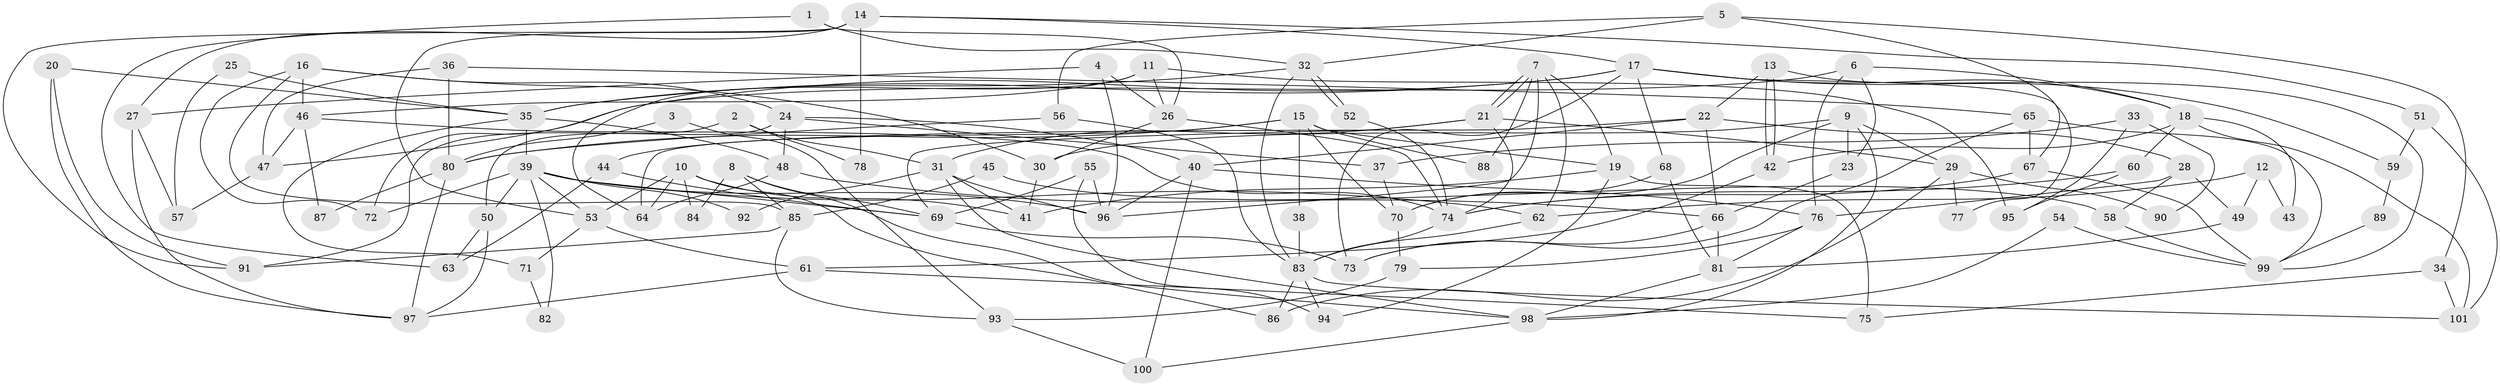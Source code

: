 // Generated by graph-tools (version 1.1) at 2025/11/02/27/25 16:11:17]
// undirected, 101 vertices, 202 edges
graph export_dot {
graph [start="1"]
  node [color=gray90,style=filled];
  1;
  2;
  3;
  4;
  5;
  6;
  7;
  8;
  9;
  10;
  11;
  12;
  13;
  14;
  15;
  16;
  17;
  18;
  19;
  20;
  21;
  22;
  23;
  24;
  25;
  26;
  27;
  28;
  29;
  30;
  31;
  32;
  33;
  34;
  35;
  36;
  37;
  38;
  39;
  40;
  41;
  42;
  43;
  44;
  45;
  46;
  47;
  48;
  49;
  50;
  51;
  52;
  53;
  54;
  55;
  56;
  57;
  58;
  59;
  60;
  61;
  62;
  63;
  64;
  65;
  66;
  67;
  68;
  69;
  70;
  71;
  72;
  73;
  74;
  75;
  76;
  77;
  78;
  79;
  80;
  81;
  82;
  83;
  84;
  85;
  86;
  87;
  88;
  89;
  90;
  91;
  92;
  93;
  94;
  95;
  96;
  97;
  98;
  99;
  100;
  101;
  1 -- 32;
  1 -- 26;
  1 -- 63;
  2 -- 91;
  2 -- 31;
  2 -- 78;
  3 -- 93;
  3 -- 80;
  4 -- 96;
  4 -- 26;
  4 -- 27;
  5 -- 56;
  5 -- 32;
  5 -- 34;
  5 -- 67;
  6 -- 76;
  6 -- 18;
  6 -- 23;
  6 -- 47;
  7 -- 21;
  7 -- 21;
  7 -- 62;
  7 -- 19;
  7 -- 88;
  7 -- 96;
  8 -- 69;
  8 -- 98;
  8 -- 84;
  8 -- 85;
  9 -- 70;
  9 -- 23;
  9 -- 29;
  9 -- 30;
  9 -- 98;
  10 -- 53;
  10 -- 41;
  10 -- 64;
  10 -- 84;
  10 -- 86;
  11 -- 64;
  11 -- 26;
  11 -- 46;
  11 -- 95;
  12 -- 49;
  12 -- 62;
  12 -- 43;
  13 -- 22;
  13 -- 42;
  13 -- 42;
  13 -- 99;
  14 -- 17;
  14 -- 27;
  14 -- 51;
  14 -- 53;
  14 -- 78;
  14 -- 91;
  15 -- 19;
  15 -- 44;
  15 -- 38;
  15 -- 70;
  15 -- 80;
  15 -- 88;
  16 -- 72;
  16 -- 46;
  16 -- 24;
  16 -- 30;
  16 -- 85;
  17 -- 68;
  17 -- 35;
  17 -- 18;
  17 -- 59;
  17 -- 72;
  17 -- 73;
  17 -- 77;
  18 -- 101;
  18 -- 42;
  18 -- 43;
  18 -- 60;
  19 -- 41;
  19 -- 75;
  19 -- 94;
  20 -- 91;
  20 -- 35;
  20 -- 97;
  21 -- 74;
  21 -- 29;
  21 -- 31;
  21 -- 69;
  22 -- 40;
  22 -- 66;
  22 -- 28;
  22 -- 64;
  23 -- 66;
  24 -- 48;
  24 -- 37;
  24 -- 40;
  24 -- 50;
  25 -- 35;
  25 -- 57;
  26 -- 30;
  26 -- 74;
  27 -- 97;
  27 -- 57;
  28 -- 76;
  28 -- 49;
  28 -- 58;
  29 -- 77;
  29 -- 86;
  29 -- 90;
  30 -- 41;
  31 -- 96;
  31 -- 41;
  31 -- 92;
  31 -- 98;
  32 -- 83;
  32 -- 52;
  32 -- 52;
  32 -- 35;
  33 -- 37;
  33 -- 95;
  33 -- 90;
  34 -- 75;
  34 -- 101;
  35 -- 39;
  35 -- 48;
  35 -- 71;
  36 -- 80;
  36 -- 65;
  36 -- 47;
  37 -- 70;
  38 -- 83;
  39 -- 50;
  39 -- 69;
  39 -- 53;
  39 -- 62;
  39 -- 72;
  39 -- 82;
  39 -- 92;
  39 -- 96;
  40 -- 96;
  40 -- 76;
  40 -- 100;
  42 -- 61;
  44 -- 63;
  44 -- 69;
  45 -- 85;
  45 -- 58;
  46 -- 47;
  46 -- 74;
  46 -- 87;
  47 -- 57;
  48 -- 64;
  48 -- 66;
  49 -- 81;
  50 -- 97;
  50 -- 63;
  51 -- 101;
  51 -- 59;
  52 -- 74;
  53 -- 61;
  53 -- 71;
  54 -- 98;
  54 -- 99;
  55 -- 94;
  55 -- 96;
  55 -- 69;
  56 -- 83;
  56 -- 80;
  58 -- 99;
  59 -- 89;
  60 -- 74;
  60 -- 95;
  61 -- 75;
  61 -- 97;
  62 -- 83;
  65 -- 73;
  65 -- 67;
  65 -- 99;
  66 -- 73;
  66 -- 81;
  67 -- 99;
  67 -- 74;
  68 -- 70;
  68 -- 81;
  69 -- 73;
  70 -- 79;
  71 -- 82;
  74 -- 83;
  76 -- 81;
  76 -- 79;
  79 -- 93;
  80 -- 97;
  80 -- 87;
  81 -- 98;
  83 -- 86;
  83 -- 94;
  83 -- 101;
  85 -- 91;
  85 -- 93;
  89 -- 99;
  93 -- 100;
  98 -- 100;
}
